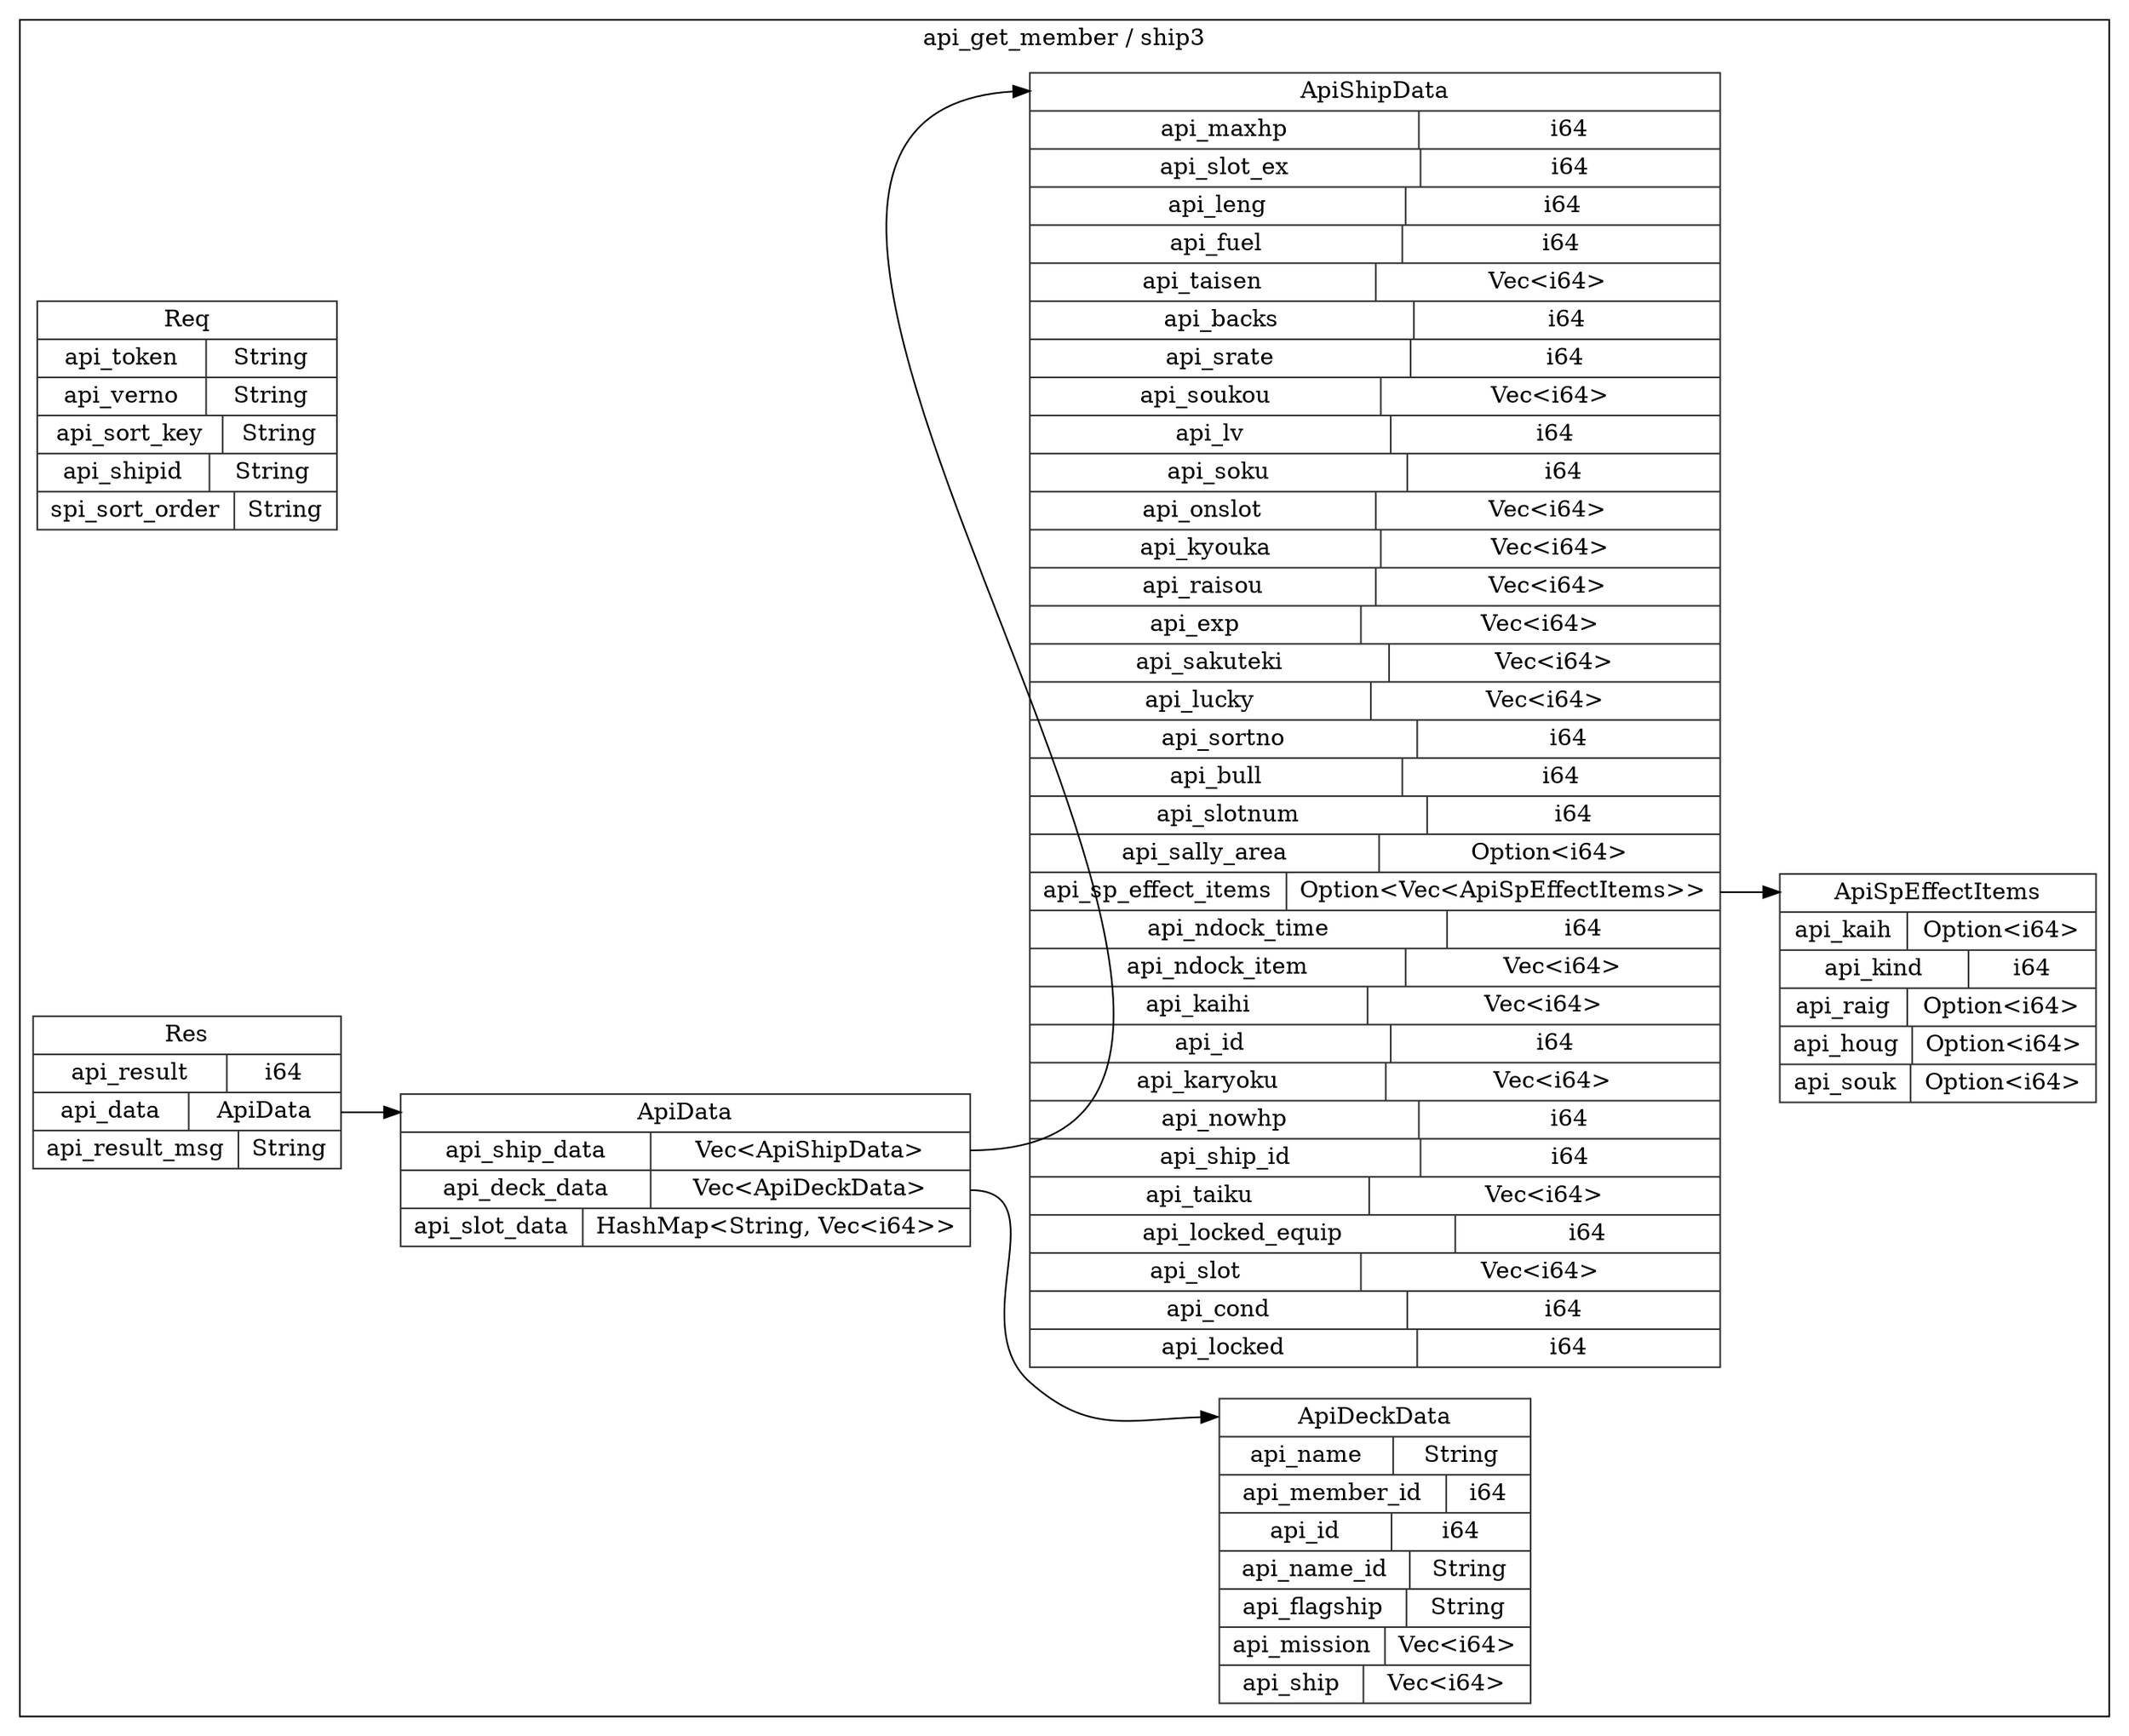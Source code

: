 digraph {
  rankdir=LR;
  subgraph cluster_0 {
    label="api_get_member / ship3";
    node [style="filled", color=white, style="solid", color=gray20];
    api_get_member__ship3__ApiShipData [label="<ApiShipData> ApiShipData  | { api_maxhp | <api_maxhp> i64 } | { api_slot_ex | <api_slot_ex> i64 } | { api_leng | <api_leng> i64 } | { api_fuel | <api_fuel> i64 } | { api_taisen | <api_taisen> Vec\<i64\> } | { api_backs | <api_backs> i64 } | { api_srate | <api_srate> i64 } | { api_soukou | <api_soukou> Vec\<i64\> } | { api_lv | <api_lv> i64 } | { api_soku | <api_soku> i64 } | { api_onslot | <api_onslot> Vec\<i64\> } | { api_kyouka | <api_kyouka> Vec\<i64\> } | { api_raisou | <api_raisou> Vec\<i64\> } | { api_exp | <api_exp> Vec\<i64\> } | { api_sakuteki | <api_sakuteki> Vec\<i64\> } | { api_lucky | <api_lucky> Vec\<i64\> } | { api_sortno | <api_sortno> i64 } | { api_bull | <api_bull> i64 } | { api_slotnum | <api_slotnum> i64 } | { api_sally_area | <api_sally_area> Option\<i64\> } | { api_sp_effect_items | <api_sp_effect_items> Option\<Vec\<ApiSpEffectItems\>\> } | { api_ndock_time | <api_ndock_time> i64 } | { api_ndock_item | <api_ndock_item> Vec\<i64\> } | { api_kaihi | <api_kaihi> Vec\<i64\> } | { api_id | <api_id> i64 } | { api_karyoku | <api_karyoku> Vec\<i64\> } | { api_nowhp | <api_nowhp> i64 } | { api_ship_id | <api_ship_id> i64 } | { api_taiku | <api_taiku> Vec\<i64\> } | { api_locked_equip | <api_locked_equip> i64 } | { api_slot | <api_slot> Vec\<i64\> } | { api_cond | <api_cond> i64 } | { api_locked | <api_locked> i64 }", shape=record];
    api_get_member__ship3__ApiSpEffectItems;
    api_get_member__ship3__ApiShipData:api_sp_effect_items:e -> api_get_member__ship3__ApiSpEffectItems:ApiSpEffectItems:w;
    api_get_member__ship3__ApiSpEffectItems [label="<ApiSpEffectItems> ApiSpEffectItems  | { api_kaih | <api_kaih> Option\<i64\> } | { api_kind | <api_kind> i64 } | { api_raig | <api_raig> Option\<i64\> } | { api_houg | <api_houg> Option\<i64\> } | { api_souk | <api_souk> Option\<i64\> }", shape=record];
    api_get_member__ship3__ApiDeckData [label="<ApiDeckData> ApiDeckData  | { api_name | <api_name> String } | { api_member_id | <api_member_id> i64 } | { api_id | <api_id> i64 } | { api_name_id | <api_name_id> String } | { api_flagship | <api_flagship> String } | { api_mission | <api_mission> Vec\<i64\> } | { api_ship | <api_ship> Vec\<i64\> }", shape=record];
    api_get_member__ship3__Req [label="<Req> Req  | { api_token | <api_token> String } | { api_verno | <api_verno> String } | { api_sort_key | <api_sort_key> String } | { api_shipid | <api_shipid> String } | { spi_sort_order | <spi_sort_order> String }", shape=record];
    api_get_member__ship3__ApiData [label="<ApiData> ApiData  | { api_ship_data | <api_ship_data> Vec\<ApiShipData\> } | { api_deck_data | <api_deck_data> Vec\<ApiDeckData\> } | { api_slot_data | <api_slot_data> HashMap\<String, Vec\<i64\>\> }", shape=record];
    api_get_member__ship3__ApiData:api_ship_data:e -> api_get_member__ship3__ApiShipData:ApiShipData:w;
    api_get_member__ship3__ApiData:api_deck_data:e -> api_get_member__ship3__ApiDeckData:ApiDeckData:w;
    api_get_member__ship3__Res [label="<Res> Res  | { api_result | <api_result> i64 } | { api_data | <api_data> ApiData } | { api_result_msg | <api_result_msg> String }", shape=record];
    api_get_member__ship3__Res:api_data:e -> api_get_member__ship3__ApiData:ApiData:w;
  }
}
